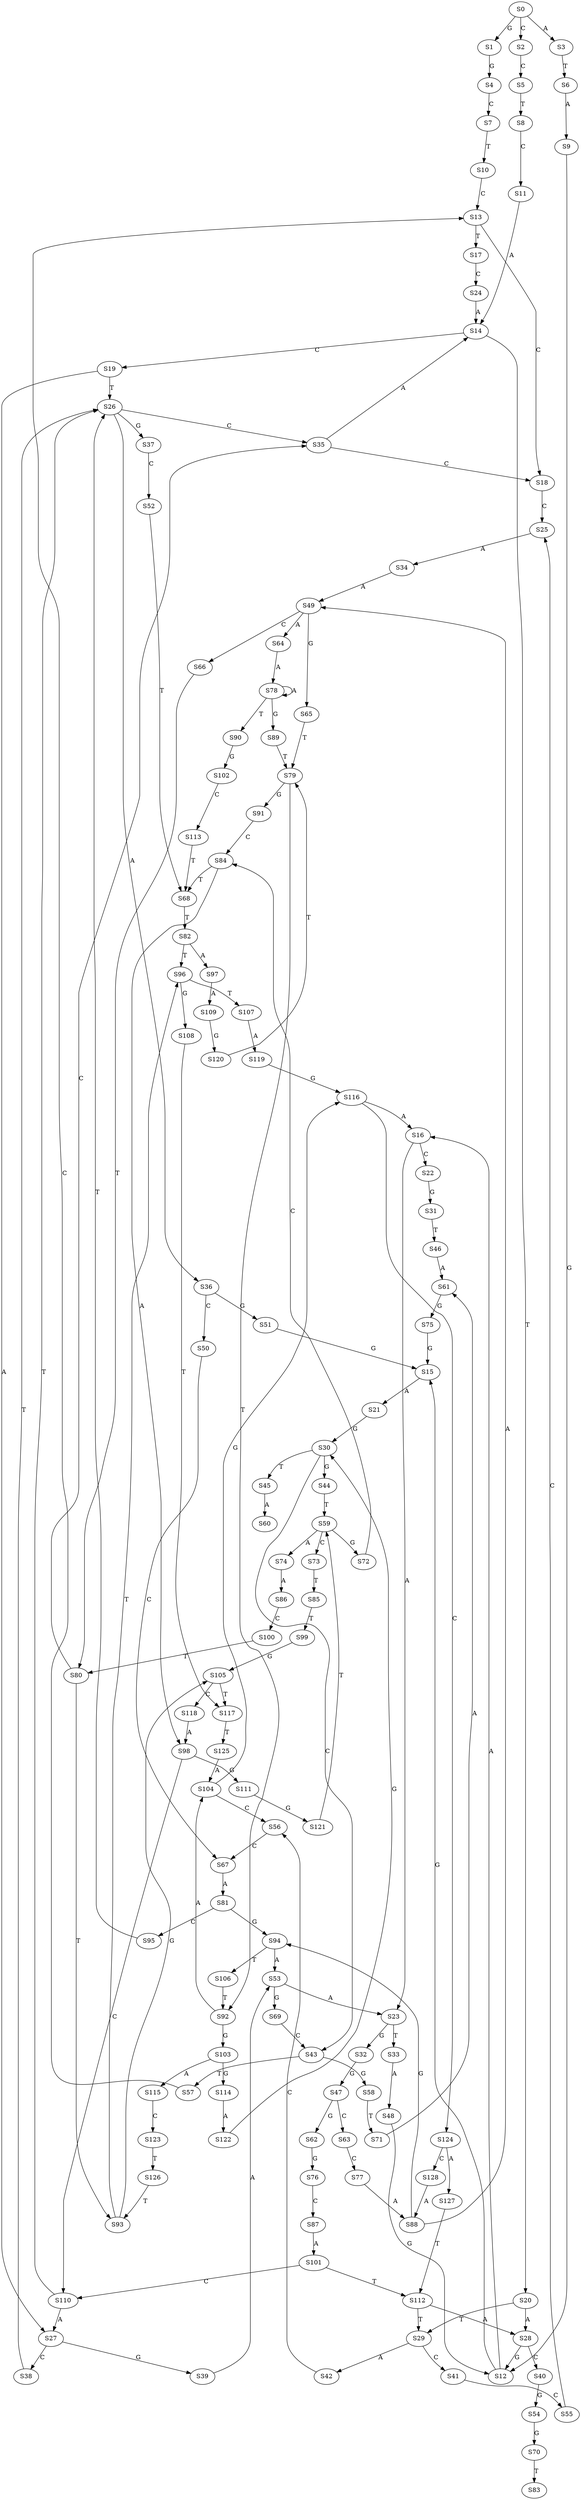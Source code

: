 strict digraph  {
	S0 -> S1 [ label = G ];
	S0 -> S2 [ label = C ];
	S0 -> S3 [ label = A ];
	S1 -> S4 [ label = G ];
	S2 -> S5 [ label = C ];
	S3 -> S6 [ label = T ];
	S4 -> S7 [ label = C ];
	S5 -> S8 [ label = T ];
	S6 -> S9 [ label = A ];
	S7 -> S10 [ label = T ];
	S8 -> S11 [ label = C ];
	S9 -> S12 [ label = G ];
	S10 -> S13 [ label = C ];
	S11 -> S14 [ label = A ];
	S12 -> S15 [ label = G ];
	S12 -> S16 [ label = A ];
	S13 -> S17 [ label = T ];
	S13 -> S18 [ label = C ];
	S14 -> S19 [ label = C ];
	S14 -> S20 [ label = T ];
	S15 -> S21 [ label = A ];
	S16 -> S22 [ label = C ];
	S16 -> S23 [ label = A ];
	S17 -> S24 [ label = C ];
	S18 -> S25 [ label = C ];
	S19 -> S26 [ label = T ];
	S19 -> S27 [ label = A ];
	S20 -> S28 [ label = A ];
	S20 -> S29 [ label = T ];
	S21 -> S30 [ label = G ];
	S22 -> S31 [ label = G ];
	S23 -> S32 [ label = G ];
	S23 -> S33 [ label = T ];
	S24 -> S14 [ label = A ];
	S25 -> S34 [ label = A ];
	S26 -> S35 [ label = C ];
	S26 -> S36 [ label = A ];
	S26 -> S37 [ label = G ];
	S27 -> S38 [ label = C ];
	S27 -> S39 [ label = G ];
	S28 -> S40 [ label = C ];
	S28 -> S12 [ label = G ];
	S29 -> S41 [ label = C ];
	S29 -> S42 [ label = A ];
	S30 -> S43 [ label = C ];
	S30 -> S44 [ label = G ];
	S30 -> S45 [ label = T ];
	S31 -> S46 [ label = T ];
	S32 -> S47 [ label = G ];
	S33 -> S48 [ label = A ];
	S34 -> S49 [ label = A ];
	S35 -> S18 [ label = C ];
	S35 -> S14 [ label = A ];
	S36 -> S50 [ label = C ];
	S36 -> S51 [ label = G ];
	S37 -> S52 [ label = C ];
	S38 -> S26 [ label = T ];
	S39 -> S53 [ label = A ];
	S40 -> S54 [ label = G ];
	S41 -> S55 [ label = C ];
	S42 -> S56 [ label = C ];
	S43 -> S57 [ label = T ];
	S43 -> S58 [ label = G ];
	S44 -> S59 [ label = T ];
	S45 -> S60 [ label = A ];
	S46 -> S61 [ label = A ];
	S47 -> S62 [ label = G ];
	S47 -> S63 [ label = C ];
	S48 -> S12 [ label = G ];
	S49 -> S64 [ label = A ];
	S49 -> S65 [ label = G ];
	S49 -> S66 [ label = C ];
	S50 -> S67 [ label = C ];
	S51 -> S15 [ label = G ];
	S52 -> S68 [ label = T ];
	S53 -> S23 [ label = A ];
	S53 -> S69 [ label = G ];
	S54 -> S70 [ label = G ];
	S55 -> S25 [ label = C ];
	S56 -> S67 [ label = C ];
	S57 -> S13 [ label = C ];
	S58 -> S71 [ label = T ];
	S59 -> S72 [ label = G ];
	S59 -> S73 [ label = C ];
	S59 -> S74 [ label = A ];
	S61 -> S75 [ label = G ];
	S62 -> S76 [ label = G ];
	S63 -> S77 [ label = C ];
	S64 -> S78 [ label = A ];
	S65 -> S79 [ label = T ];
	S66 -> S80 [ label = T ];
	S67 -> S81 [ label = A ];
	S68 -> S82 [ label = T ];
	S69 -> S43 [ label = C ];
	S70 -> S83 [ label = T ];
	S71 -> S61 [ label = A ];
	S72 -> S84 [ label = C ];
	S73 -> S85 [ label = T ];
	S74 -> S86 [ label = A ];
	S75 -> S15 [ label = G ];
	S76 -> S87 [ label = C ];
	S77 -> S88 [ label = A ];
	S78 -> S89 [ label = G ];
	S78 -> S90 [ label = T ];
	S78 -> S78 [ label = A ];
	S79 -> S91 [ label = G ];
	S79 -> S92 [ label = T ];
	S80 -> S35 [ label = C ];
	S80 -> S93 [ label = T ];
	S81 -> S94 [ label = G ];
	S81 -> S95 [ label = C ];
	S82 -> S96 [ label = T ];
	S82 -> S97 [ label = A ];
	S84 -> S68 [ label = T ];
	S84 -> S98 [ label = A ];
	S85 -> S99 [ label = T ];
	S86 -> S100 [ label = C ];
	S87 -> S101 [ label = A ];
	S88 -> S94 [ label = G ];
	S88 -> S49 [ label = A ];
	S89 -> S79 [ label = T ];
	S90 -> S102 [ label = G ];
	S91 -> S84 [ label = C ];
	S92 -> S103 [ label = G ];
	S92 -> S104 [ label = A ];
	S93 -> S96 [ label = T ];
	S93 -> S105 [ label = G ];
	S94 -> S53 [ label = A ];
	S94 -> S106 [ label = T ];
	S95 -> S26 [ label = T ];
	S96 -> S107 [ label = T ];
	S96 -> S108 [ label = G ];
	S97 -> S109 [ label = A ];
	S98 -> S110 [ label = C ];
	S98 -> S111 [ label = G ];
	S99 -> S105 [ label = G ];
	S100 -> S80 [ label = T ];
	S101 -> S110 [ label = C ];
	S101 -> S112 [ label = T ];
	S102 -> S113 [ label = C ];
	S103 -> S114 [ label = G ];
	S103 -> S115 [ label = A ];
	S104 -> S116 [ label = G ];
	S104 -> S56 [ label = C ];
	S105 -> S117 [ label = T ];
	S105 -> S118 [ label = C ];
	S106 -> S92 [ label = T ];
	S107 -> S119 [ label = A ];
	S108 -> S117 [ label = T ];
	S109 -> S120 [ label = G ];
	S110 -> S26 [ label = T ];
	S110 -> S27 [ label = A ];
	S111 -> S121 [ label = G ];
	S112 -> S28 [ label = A ];
	S112 -> S29 [ label = T ];
	S113 -> S68 [ label = T ];
	S114 -> S122 [ label = A ];
	S115 -> S123 [ label = C ];
	S116 -> S16 [ label = A ];
	S116 -> S124 [ label = C ];
	S117 -> S125 [ label = T ];
	S118 -> S98 [ label = A ];
	S119 -> S116 [ label = G ];
	S120 -> S79 [ label = T ];
	S121 -> S59 [ label = T ];
	S122 -> S30 [ label = G ];
	S123 -> S126 [ label = T ];
	S124 -> S127 [ label = A ];
	S124 -> S128 [ label = C ];
	S125 -> S104 [ label = A ];
	S126 -> S93 [ label = T ];
	S127 -> S112 [ label = T ];
	S128 -> S88 [ label = A ];
}
